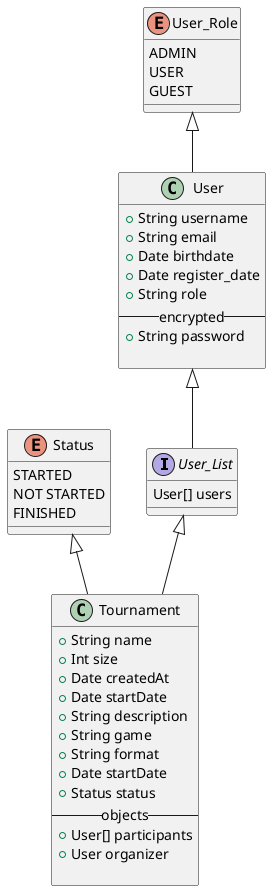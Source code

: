 @startuml
interface User_List{
  User[] users
}

User_Role <|-- User
Status <|-- Tournament
User_List <|-- Tournament
User <|-- User_List


enum User_Role{
  ADMIN
  USER
  GUEST
}

enum Status{
  STARTED
  NOT STARTED
  FINISHED
}

class User {
  + String username
  + String email
  + Date birthdate
  + Date register_date
  + String role
  -- encrypted --
  + String password

}

class Tournament{
  + String name
  + Int size
  + Date createdAt
  + Date startDate
  + String description
  + String game
  + String format
  + Date startDate
  + Status status
  -- objects --
  + User[] participants
  + User organizer

}
@enduml
